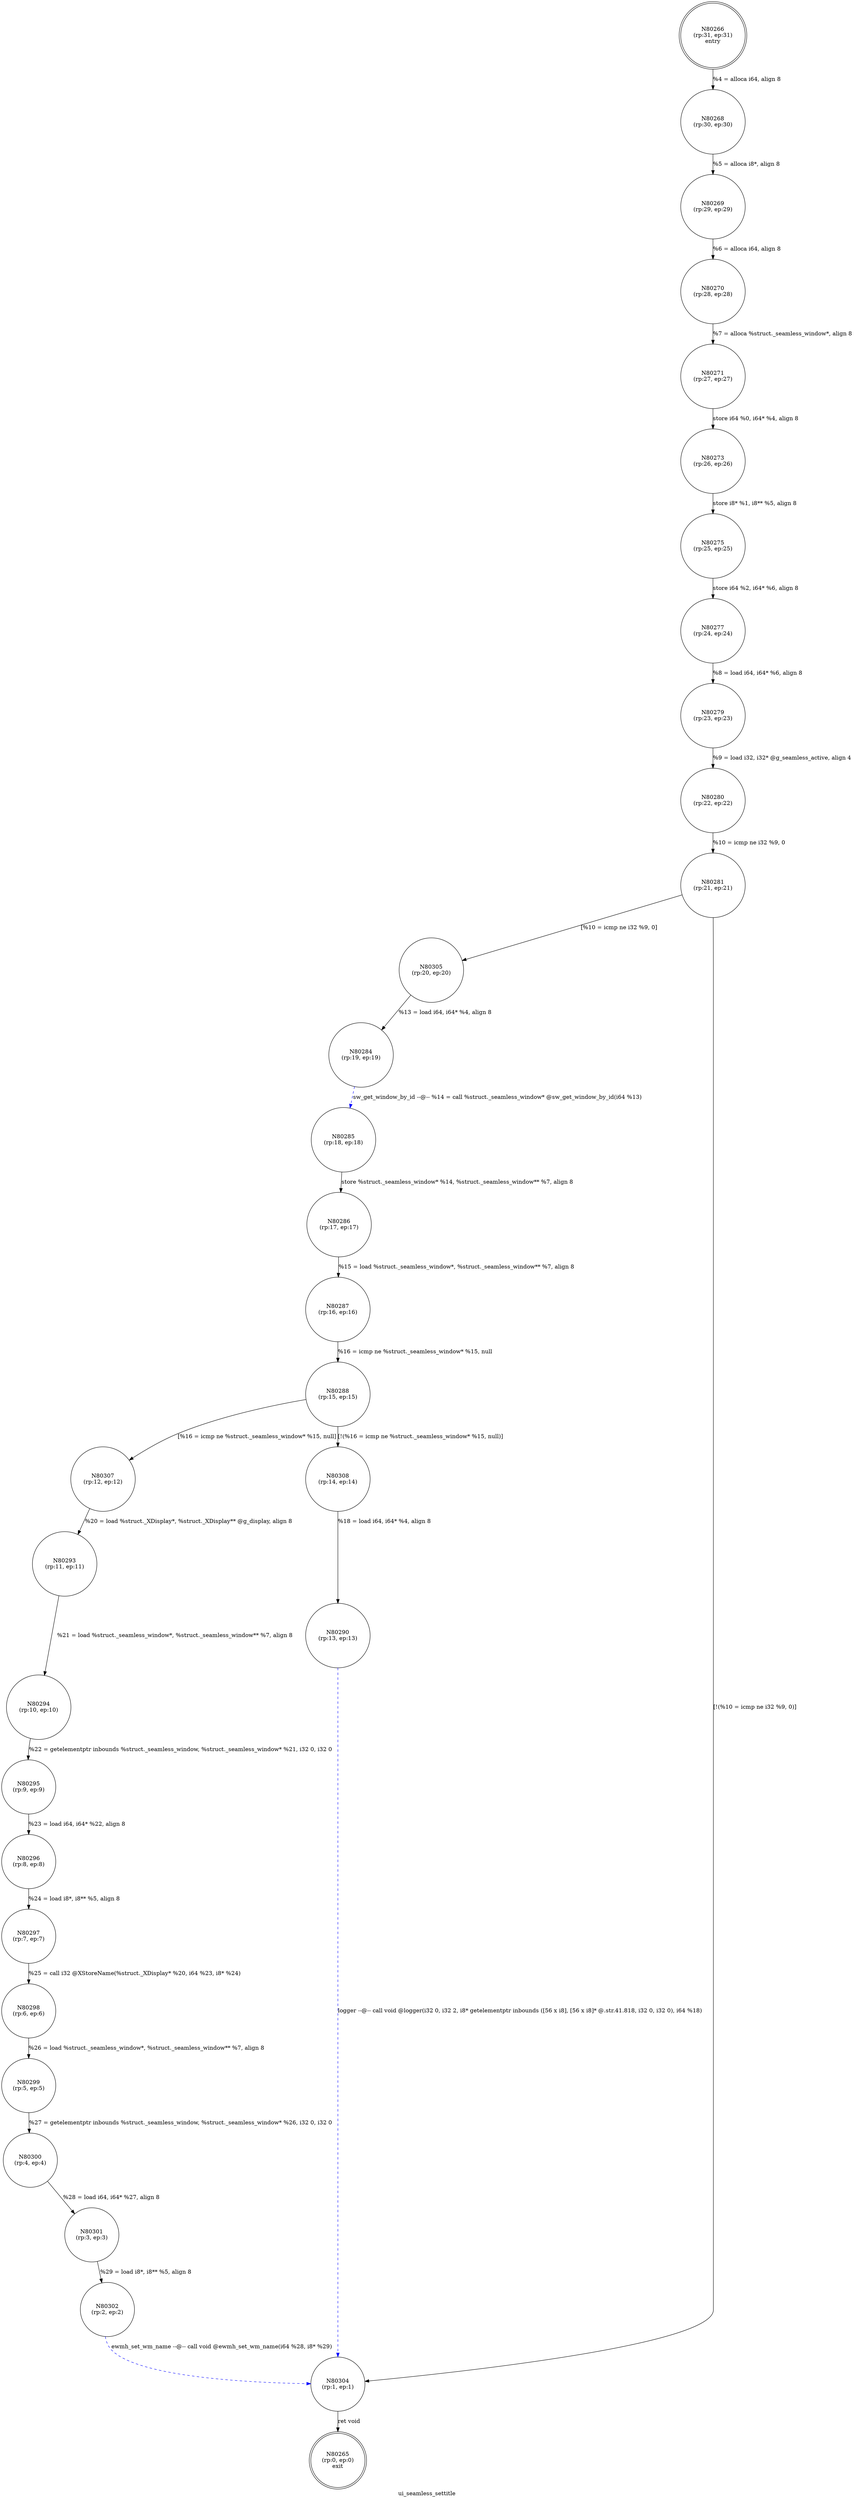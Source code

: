 digraph ui_seamless_settitle {
label="ui_seamless_settitle"
80265 [label="N80265\n(rp:0, ep:0)\nexit", shape="doublecircle"]
80266 [label="N80266\n(rp:31, ep:31)\nentry", shape="doublecircle"]
80266 -> 80268 [label="%4 = alloca i64, align 8"]
80268 [label="N80268\n(rp:30, ep:30)", shape="circle"]
80268 -> 80269 [label="%5 = alloca i8*, align 8"]
80269 [label="N80269\n(rp:29, ep:29)", shape="circle"]
80269 -> 80270 [label="%6 = alloca i64, align 8"]
80270 [label="N80270\n(rp:28, ep:28)", shape="circle"]
80270 -> 80271 [label="%7 = alloca %struct._seamless_window*, align 8"]
80271 [label="N80271\n(rp:27, ep:27)", shape="circle"]
80271 -> 80273 [label="store i64 %0, i64* %4, align 8"]
80273 [label="N80273\n(rp:26, ep:26)", shape="circle"]
80273 -> 80275 [label="store i8* %1, i8** %5, align 8"]
80275 [label="N80275\n(rp:25, ep:25)", shape="circle"]
80275 -> 80277 [label="store i64 %2, i64* %6, align 8"]
80277 [label="N80277\n(rp:24, ep:24)", shape="circle"]
80277 -> 80279 [label="%8 = load i64, i64* %6, align 8"]
80279 [label="N80279\n(rp:23, ep:23)", shape="circle"]
80279 -> 80280 [label="%9 = load i32, i32* @g_seamless_active, align 4"]
80280 [label="N80280\n(rp:22, ep:22)", shape="circle"]
80280 -> 80281 [label="%10 = icmp ne i32 %9, 0"]
80281 [label="N80281\n(rp:21, ep:21)", shape="circle"]
80281 -> 80305 [label="[%10 = icmp ne i32 %9, 0]"]
80281 -> 80304 [label="[!(%10 = icmp ne i32 %9, 0)]"]
80284 [label="N80284\n(rp:19, ep:19)", shape="circle"]
80284 -> 80285 [label="sw_get_window_by_id --@-- %14 = call %struct._seamless_window* @sw_get_window_by_id(i64 %13)", style="dashed", color="blue"]
80285 [label="N80285\n(rp:18, ep:18)", shape="circle"]
80285 -> 80286 [label="store %struct._seamless_window* %14, %struct._seamless_window** %7, align 8"]
80286 [label="N80286\n(rp:17, ep:17)", shape="circle"]
80286 -> 80287 [label="%15 = load %struct._seamless_window*, %struct._seamless_window** %7, align 8"]
80287 [label="N80287\n(rp:16, ep:16)", shape="circle"]
80287 -> 80288 [label="%16 = icmp ne %struct._seamless_window* %15, null"]
80288 [label="N80288\n(rp:15, ep:15)", shape="circle"]
80288 -> 80307 [label="[%16 = icmp ne %struct._seamless_window* %15, null]"]
80288 -> 80308 [label="[!(%16 = icmp ne %struct._seamless_window* %15, null)]"]
80290 [label="N80290\n(rp:13, ep:13)", shape="circle"]
80290 -> 80304 [label="logger --@-- call void @logger(i32 0, i32 2, i8* getelementptr inbounds ([56 x i8], [56 x i8]* @.str.41.818, i32 0, i32 0), i64 %18)", style="dashed", color="blue"]
80293 [label="N80293\n(rp:11, ep:11)", shape="circle"]
80293 -> 80294 [label="%21 = load %struct._seamless_window*, %struct._seamless_window** %7, align 8"]
80294 [label="N80294\n(rp:10, ep:10)", shape="circle"]
80294 -> 80295 [label="%22 = getelementptr inbounds %struct._seamless_window, %struct._seamless_window* %21, i32 0, i32 0"]
80295 [label="N80295\n(rp:9, ep:9)", shape="circle"]
80295 -> 80296 [label="%23 = load i64, i64* %22, align 8"]
80296 [label="N80296\n(rp:8, ep:8)", shape="circle"]
80296 -> 80297 [label="%24 = load i8*, i8** %5, align 8"]
80297 [label="N80297\n(rp:7, ep:7)", shape="circle"]
80297 -> 80298 [label="%25 = call i32 @XStoreName(%struct._XDisplay* %20, i64 %23, i8* %24)"]
80298 [label="N80298\n(rp:6, ep:6)", shape="circle"]
80298 -> 80299 [label="%26 = load %struct._seamless_window*, %struct._seamless_window** %7, align 8"]
80299 [label="N80299\n(rp:5, ep:5)", shape="circle"]
80299 -> 80300 [label="%27 = getelementptr inbounds %struct._seamless_window, %struct._seamless_window* %26, i32 0, i32 0"]
80300 [label="N80300\n(rp:4, ep:4)", shape="circle"]
80300 -> 80301 [label="%28 = load i64, i64* %27, align 8"]
80301 [label="N80301\n(rp:3, ep:3)", shape="circle"]
80301 -> 80302 [label="%29 = load i8*, i8** %5, align 8"]
80302 [label="N80302\n(rp:2, ep:2)", shape="circle"]
80302 -> 80304 [label="ewmh_set_wm_name --@-- call void @ewmh_set_wm_name(i64 %28, i8* %29)", style="dashed", color="blue"]
80304 [label="N80304\n(rp:1, ep:1)", shape="circle"]
80304 -> 80265 [label="ret void"]
80305 [label="N80305\n(rp:20, ep:20)", shape="circle"]
80305 -> 80284 [label="%13 = load i64, i64* %4, align 8"]
80307 [label="N80307\n(rp:12, ep:12)", shape="circle"]
80307 -> 80293 [label="%20 = load %struct._XDisplay*, %struct._XDisplay** @g_display, align 8"]
80308 [label="N80308\n(rp:14, ep:14)", shape="circle"]
80308 -> 80290 [label="%18 = load i64, i64* %4, align 8"]
}
